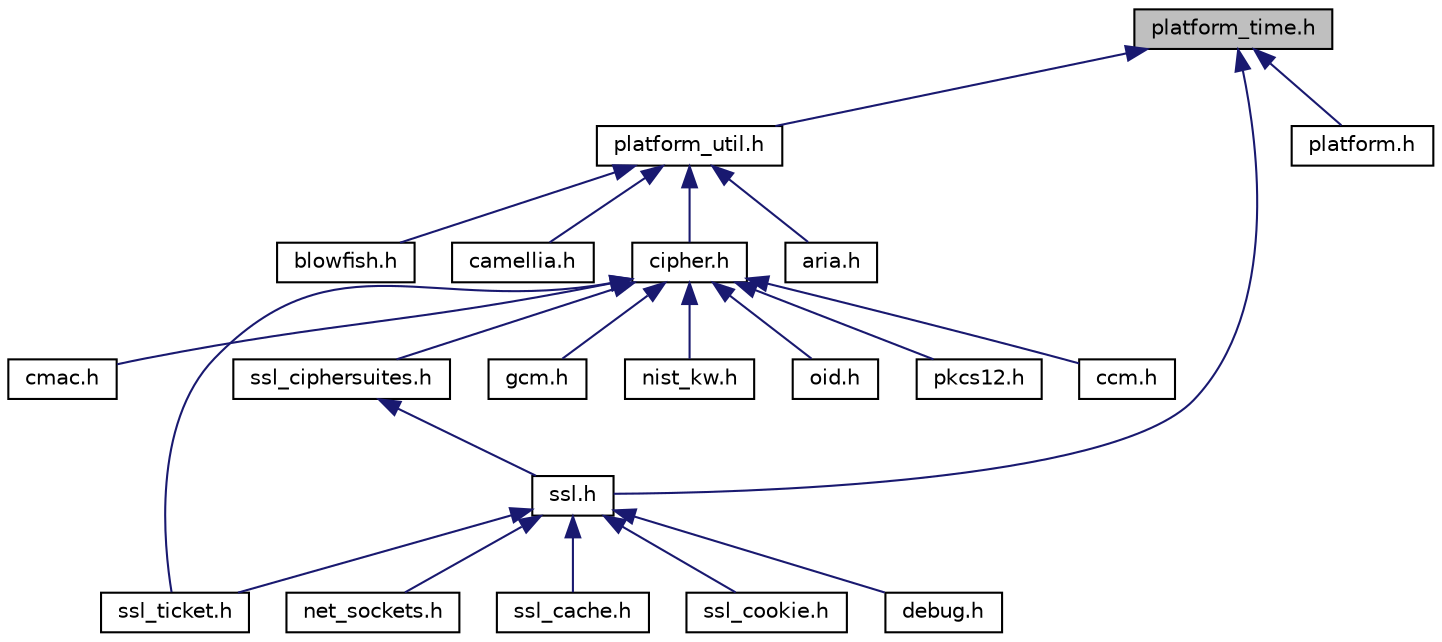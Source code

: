 digraph "platform_time.h"
{
  bgcolor="transparent";
  edge [fontname="Helvetica",fontsize="10",labelfontname="Helvetica",labelfontsize="10"];
  node [fontname="Helvetica",fontsize="10",shape=record];
  Node5 [label="platform_time.h",height=0.2,width=0.4,color="black", fillcolor="grey75", style="filled", fontcolor="black"];
  Node5 -> Node6 [dir="back",color="midnightblue",fontsize="10",style="solid",fontname="Helvetica"];
  Node6 [label="platform_util.h",height=0.2,width=0.4,color="black",URL="$platform__util_8h.html",tooltip="Common and shared functions used by multiple modules in the Mbed TLS library. "];
  Node6 -> Node7 [dir="back",color="midnightblue",fontsize="10",style="solid",fontname="Helvetica"];
  Node7 [label="aria.h",height=0.2,width=0.4,color="black",URL="$aria_8h.html",tooltip="ARIA block cipher. "];
  Node6 -> Node8 [dir="back",color="midnightblue",fontsize="10",style="solid",fontname="Helvetica"];
  Node8 [label="blowfish.h",height=0.2,width=0.4,color="black",URL="$blowfish_8h.html",tooltip="Blowfish block cipher. "];
  Node6 -> Node9 [dir="back",color="midnightblue",fontsize="10",style="solid",fontname="Helvetica"];
  Node9 [label="camellia.h",height=0.2,width=0.4,color="black",URL="$camellia_8h.html",tooltip="Camellia block cipher. "];
  Node6 -> Node10 [dir="back",color="midnightblue",fontsize="10",style="solid",fontname="Helvetica"];
  Node10 [label="cipher.h",height=0.2,width=0.4,color="black",URL="$cipher_8h.html",tooltip="This file contains an abstraction interface for use with the cipher primitives provided by the librar..."];
  Node10 -> Node11 [dir="back",color="midnightblue",fontsize="10",style="solid",fontname="Helvetica"];
  Node11 [label="ccm.h",height=0.2,width=0.4,color="black",URL="$ccm_8h.html",tooltip="This file provides an API for the CCM authenticated encryption mode for block ciphers. "];
  Node10 -> Node12 [dir="back",color="midnightblue",fontsize="10",style="solid",fontname="Helvetica"];
  Node12 [label="cmac.h",height=0.2,width=0.4,color="black",URL="$cmac_8h.html",tooltip="This file contains CMAC definitions and functions. "];
  Node10 -> Node13 [dir="back",color="midnightblue",fontsize="10",style="solid",fontname="Helvetica"];
  Node13 [label="ssl_ciphersuites.h",height=0.2,width=0.4,color="black",URL="$ssl__ciphersuites_8h.html",tooltip="SSL Ciphersuites for mbed TLS. "];
  Node13 -> Node14 [dir="back",color="midnightblue",fontsize="10",style="solid",fontname="Helvetica"];
  Node14 [label="ssl.h",height=0.2,width=0.4,color="black",URL="$ssl_8h.html",tooltip="SSL/TLS functions. "];
  Node14 -> Node15 [dir="back",color="midnightblue",fontsize="10",style="solid",fontname="Helvetica"];
  Node15 [label="debug.h",height=0.2,width=0.4,color="black",URL="$debug_8h.html",tooltip="Functions for controlling and providing debug output from the library. "];
  Node14 -> Node16 [dir="back",color="midnightblue",fontsize="10",style="solid",fontname="Helvetica"];
  Node16 [label="net_sockets.h",height=0.2,width=0.4,color="black",URL="$net__sockets_8h.html",tooltip="Network sockets abstraction layer to integrate Mbed TLS into a BSD-style sockets API. "];
  Node14 -> Node17 [dir="back",color="midnightblue",fontsize="10",style="solid",fontname="Helvetica"];
  Node17 [label="ssl_cache.h",height=0.2,width=0.4,color="black",URL="$ssl__cache_8h.html",tooltip="SSL session cache implementation. "];
  Node14 -> Node18 [dir="back",color="midnightblue",fontsize="10",style="solid",fontname="Helvetica"];
  Node18 [label="ssl_cookie.h",height=0.2,width=0.4,color="black",URL="$ssl__cookie_8h.html",tooltip="DTLS cookie callbacks implementation. "];
  Node14 -> Node19 [dir="back",color="midnightblue",fontsize="10",style="solid",fontname="Helvetica"];
  Node19 [label="ssl_ticket.h",height=0.2,width=0.4,color="black",URL="$ssl__ticket_8h.html",tooltip="TLS server ticket callbacks implementation. "];
  Node10 -> Node20 [dir="back",color="midnightblue",fontsize="10",style="solid",fontname="Helvetica"];
  Node20 [label="gcm.h",height=0.2,width=0.4,color="black",URL="$gcm_8h.html",tooltip="This file contains GCM definitions and functions. "];
  Node10 -> Node21 [dir="back",color="midnightblue",fontsize="10",style="solid",fontname="Helvetica"];
  Node21 [label="nist_kw.h",height=0.2,width=0.4,color="black",URL="$nist__kw_8h.html",tooltip="This file provides an API for key wrapping (KW) and key wrapping with padding (KWP) as defined in NIS..."];
  Node10 -> Node22 [dir="back",color="midnightblue",fontsize="10",style="solid",fontname="Helvetica"];
  Node22 [label="oid.h",height=0.2,width=0.4,color="black",URL="$oid_8h.html",tooltip="Object Identifier (OID) database. "];
  Node10 -> Node23 [dir="back",color="midnightblue",fontsize="10",style="solid",fontname="Helvetica"];
  Node23 [label="pkcs12.h",height=0.2,width=0.4,color="black",URL="$pkcs12_8h.html",tooltip="PKCS#12 Personal Information Exchange Syntax. "];
  Node10 -> Node19 [dir="back",color="midnightblue",fontsize="10",style="solid",fontname="Helvetica"];
  Node5 -> Node14 [dir="back",color="midnightblue",fontsize="10",style="solid",fontname="Helvetica"];
  Node5 -> Node24 [dir="back",color="midnightblue",fontsize="10",style="solid",fontname="Helvetica"];
  Node24 [label="platform.h",height=0.2,width=0.4,color="black",URL="$platform_8h.html",tooltip="This file contains the definitions and functions of the Mbed TLS platform abstraction layer..."];
}
